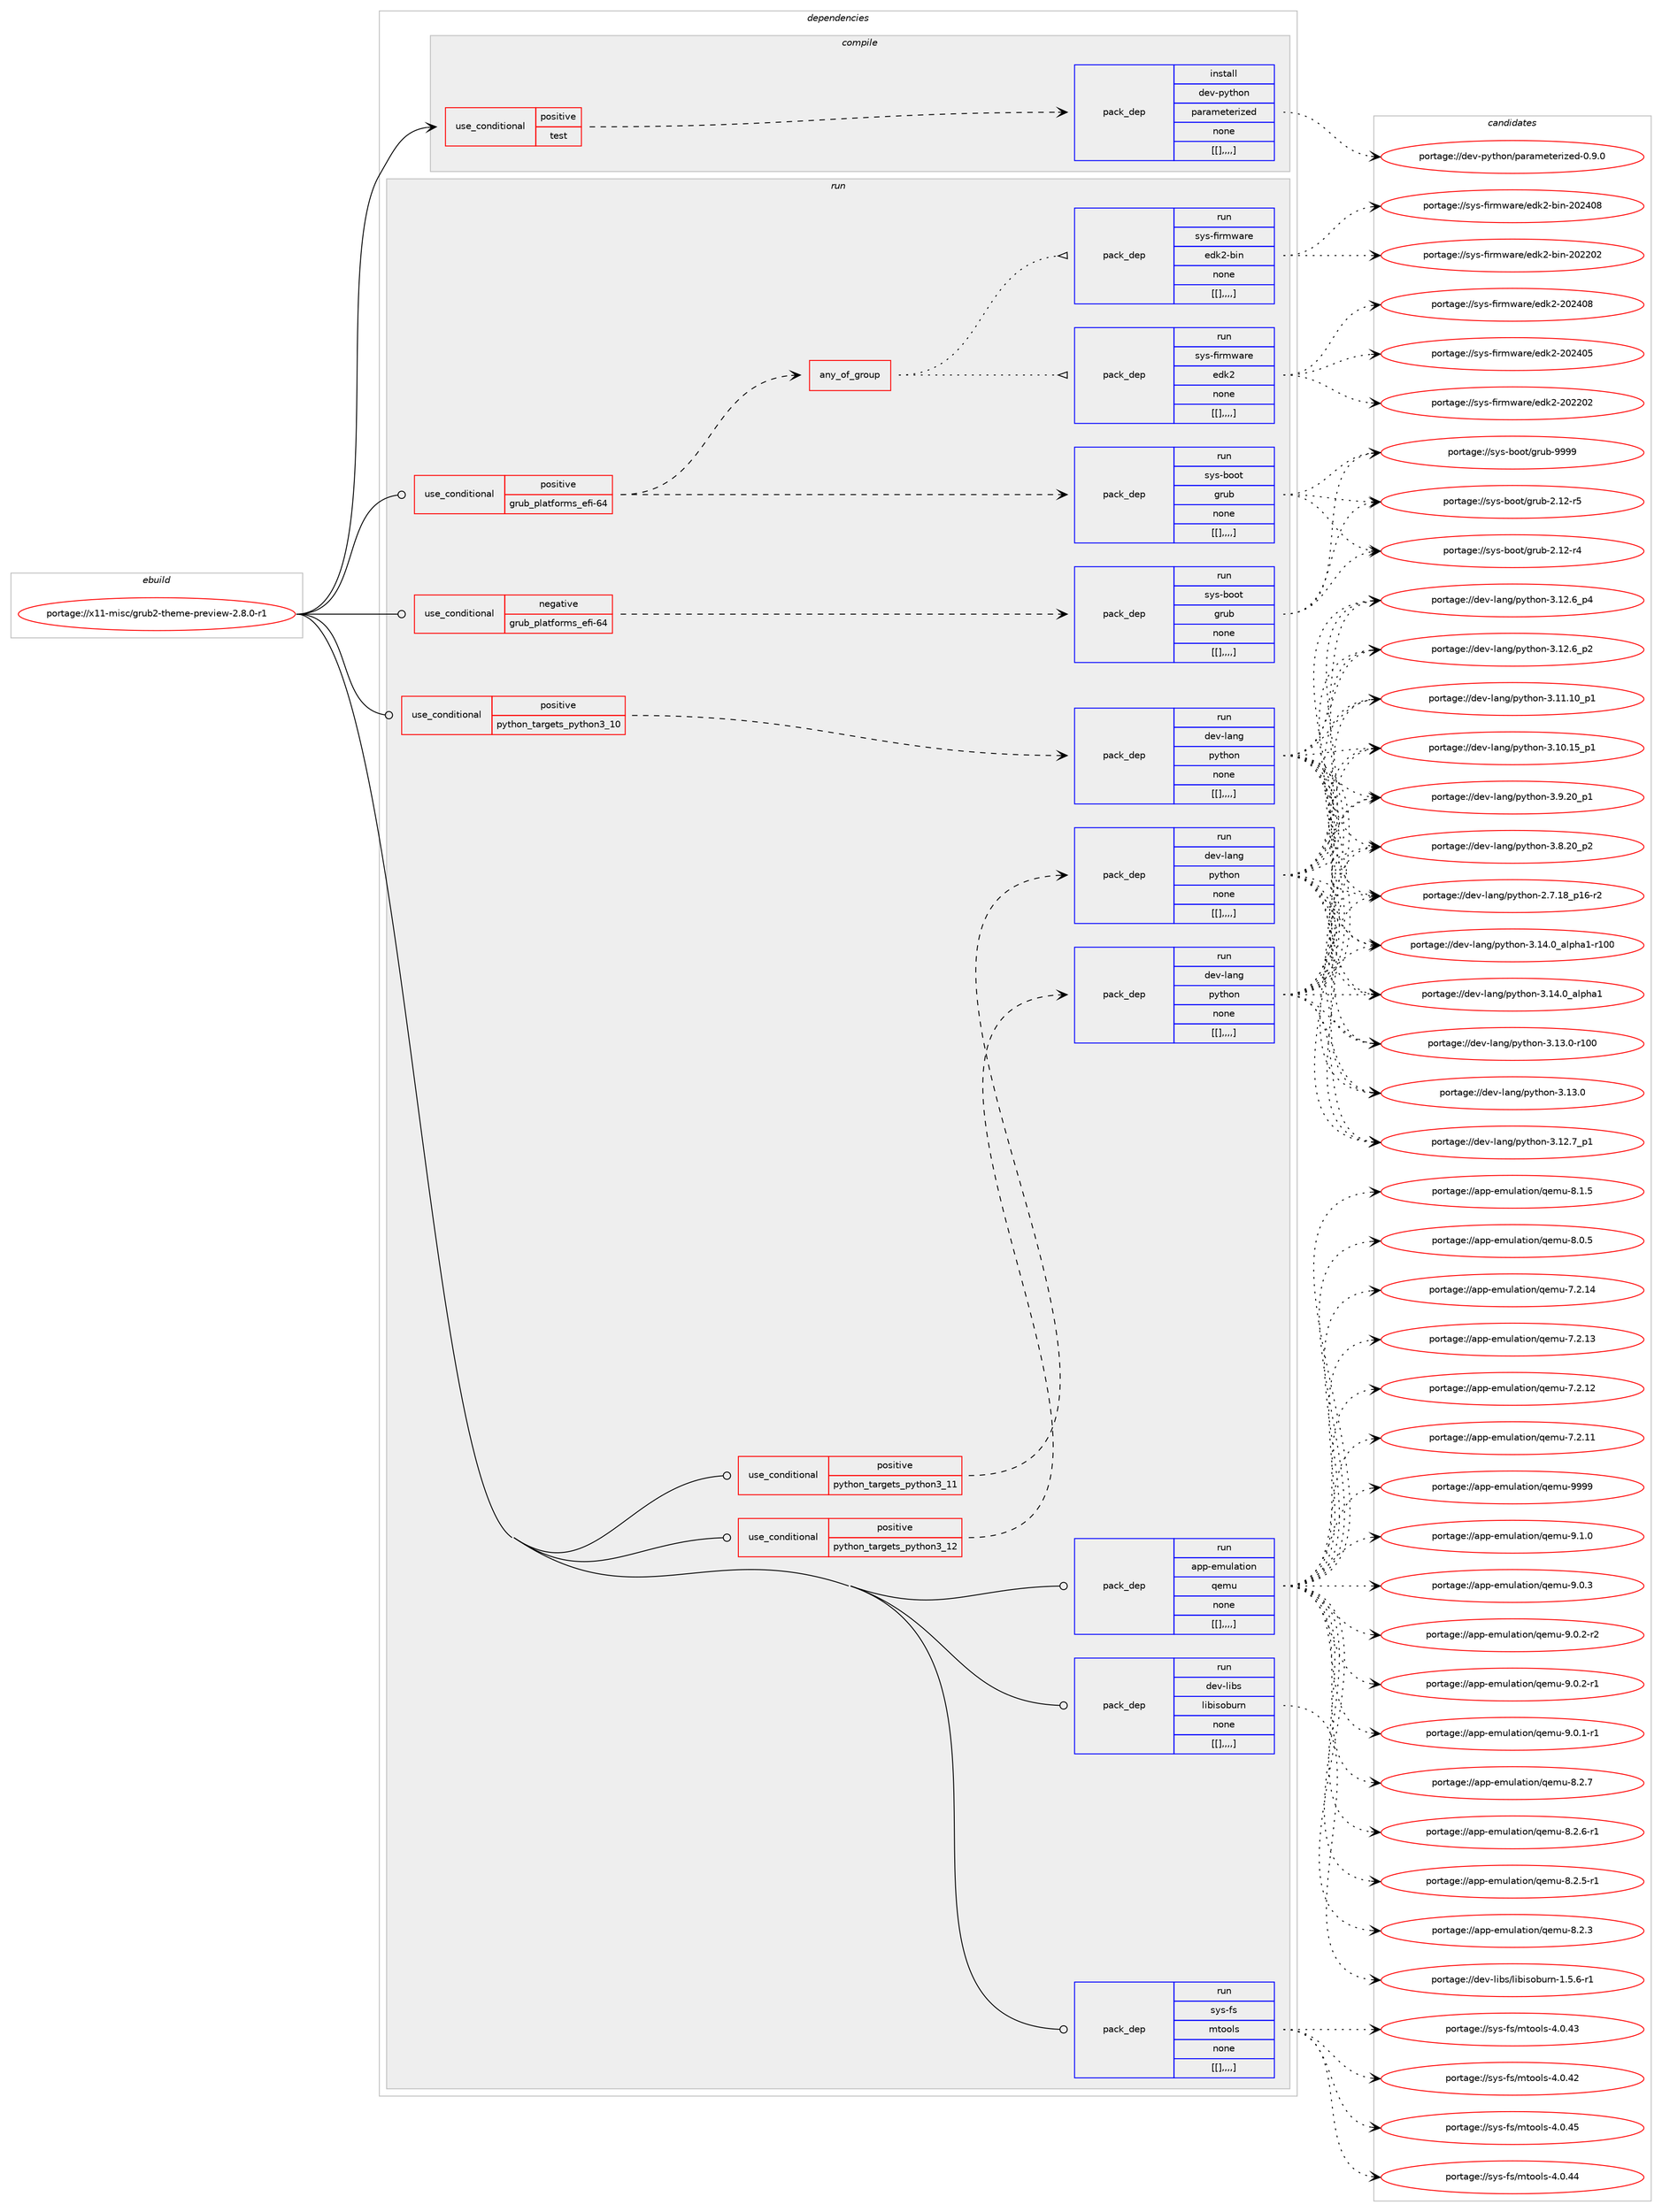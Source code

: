 digraph prolog {

# *************
# Graph options
# *************

newrank=true;
concentrate=true;
compound=true;
graph [rankdir=LR,fontname=Helvetica,fontsize=10,ranksep=1.5];#, ranksep=2.5, nodesep=0.2];
edge  [arrowhead=vee];
node  [fontname=Helvetica,fontsize=10];

# **********
# The ebuild
# **********

subgraph cluster_leftcol {
color=gray;
label=<<i>ebuild</i>>;
id [label="portage://x11-misc/grub2-theme-preview-2.8.0-r1", color=red, width=4, href="../x11-misc/grub2-theme-preview-2.8.0-r1.svg"];
}

# ****************
# The dependencies
# ****************

subgraph cluster_midcol {
color=gray;
label=<<i>dependencies</i>>;
subgraph cluster_compile {
fillcolor="#eeeeee";
style=filled;
label=<<i>compile</i>>;
subgraph cond129471 {
dependency485027 [label=<<TABLE BORDER="0" CELLBORDER="1" CELLSPACING="0" CELLPADDING="4"><TR><TD ROWSPAN="3" CELLPADDING="10">use_conditional</TD></TR><TR><TD>positive</TD></TR><TR><TD>test</TD></TR></TABLE>>, shape=none, color=red];
subgraph pack351907 {
dependency485059 [label=<<TABLE BORDER="0" CELLBORDER="1" CELLSPACING="0" CELLPADDING="4" WIDTH="220"><TR><TD ROWSPAN="6" CELLPADDING="30">pack_dep</TD></TR><TR><TD WIDTH="110">install</TD></TR><TR><TD>dev-python</TD></TR><TR><TD>parameterized</TD></TR><TR><TD>none</TD></TR><TR><TD>[[],,,,]</TD></TR></TABLE>>, shape=none, color=blue];
}
dependency485027:e -> dependency485059:w [weight=20,style="dashed",arrowhead="vee"];
}
id:e -> dependency485027:w [weight=20,style="solid",arrowhead="vee"];
}
subgraph cluster_compileandrun {
fillcolor="#eeeeee";
style=filled;
label=<<i>compile and run</i>>;
}
subgraph cluster_run {
fillcolor="#eeeeee";
style=filled;
label=<<i>run</i>>;
subgraph cond129494 {
dependency485165 [label=<<TABLE BORDER="0" CELLBORDER="1" CELLSPACING="0" CELLPADDING="4"><TR><TD ROWSPAN="3" CELLPADDING="10">use_conditional</TD></TR><TR><TD>negative</TD></TR><TR><TD>grub_platforms_efi-64</TD></TR></TABLE>>, shape=none, color=red];
subgraph pack352035 {
dependency485186 [label=<<TABLE BORDER="0" CELLBORDER="1" CELLSPACING="0" CELLPADDING="4" WIDTH="220"><TR><TD ROWSPAN="6" CELLPADDING="30">pack_dep</TD></TR><TR><TD WIDTH="110">run</TD></TR><TR><TD>sys-boot</TD></TR><TR><TD>grub</TD></TR><TR><TD>none</TD></TR><TR><TD>[[],,,,]</TD></TR></TABLE>>, shape=none, color=blue];
}
dependency485165:e -> dependency485186:w [weight=20,style="dashed",arrowhead="vee"];
}
id:e -> dependency485165:w [weight=20,style="solid",arrowhead="odot"];
subgraph cond129499 {
dependency485219 [label=<<TABLE BORDER="0" CELLBORDER="1" CELLSPACING="0" CELLPADDING="4"><TR><TD ROWSPAN="3" CELLPADDING="10">use_conditional</TD></TR><TR><TD>positive</TD></TR><TR><TD>grub_platforms_efi-64</TD></TR></TABLE>>, shape=none, color=red];
subgraph pack352072 {
dependency485293 [label=<<TABLE BORDER="0" CELLBORDER="1" CELLSPACING="0" CELLPADDING="4" WIDTH="220"><TR><TD ROWSPAN="6" CELLPADDING="30">pack_dep</TD></TR><TR><TD WIDTH="110">run</TD></TR><TR><TD>sys-boot</TD></TR><TR><TD>grub</TD></TR><TR><TD>none</TD></TR><TR><TD>[[],,,,]</TD></TR></TABLE>>, shape=none, color=blue];
}
dependency485219:e -> dependency485293:w [weight=20,style="dashed",arrowhead="vee"];
subgraph any3429 {
dependency485329 [label=<<TABLE BORDER="0" CELLBORDER="1" CELLSPACING="0" CELLPADDING="4"><TR><TD CELLPADDING="10">any_of_group</TD></TR></TABLE>>, shape=none, color=red];subgraph pack352169 {
dependency485351 [label=<<TABLE BORDER="0" CELLBORDER="1" CELLSPACING="0" CELLPADDING="4" WIDTH="220"><TR><TD ROWSPAN="6" CELLPADDING="30">pack_dep</TD></TR><TR><TD WIDTH="110">run</TD></TR><TR><TD>sys-firmware</TD></TR><TR><TD>edk2</TD></TR><TR><TD>none</TD></TR><TR><TD>[[],,,,]</TD></TR></TABLE>>, shape=none, color=blue];
}
dependency485329:e -> dependency485351:w [weight=20,style="dotted",arrowhead="oinv"];
subgraph pack352183 {
dependency485371 [label=<<TABLE BORDER="0" CELLBORDER="1" CELLSPACING="0" CELLPADDING="4" WIDTH="220"><TR><TD ROWSPAN="6" CELLPADDING="30">pack_dep</TD></TR><TR><TD WIDTH="110">run</TD></TR><TR><TD>sys-firmware</TD></TR><TR><TD>edk2-bin</TD></TR><TR><TD>none</TD></TR><TR><TD>[[],,,,]</TD></TR></TABLE>>, shape=none, color=blue];
}
dependency485329:e -> dependency485371:w [weight=20,style="dotted",arrowhead="oinv"];
}
dependency485219:e -> dependency485329:w [weight=20,style="dashed",arrowhead="vee"];
}
id:e -> dependency485219:w [weight=20,style="solid",arrowhead="odot"];
subgraph cond129524 {
dependency485377 [label=<<TABLE BORDER="0" CELLBORDER="1" CELLSPACING="0" CELLPADDING="4"><TR><TD ROWSPAN="3" CELLPADDING="10">use_conditional</TD></TR><TR><TD>positive</TD></TR><TR><TD>python_targets_python3_10</TD></TR></TABLE>>, shape=none, color=red];
subgraph pack352243 {
dependency485432 [label=<<TABLE BORDER="0" CELLBORDER="1" CELLSPACING="0" CELLPADDING="4" WIDTH="220"><TR><TD ROWSPAN="6" CELLPADDING="30">pack_dep</TD></TR><TR><TD WIDTH="110">run</TD></TR><TR><TD>dev-lang</TD></TR><TR><TD>python</TD></TR><TR><TD>none</TD></TR><TR><TD>[[],,,,]</TD></TR></TABLE>>, shape=none, color=blue];
}
dependency485377:e -> dependency485432:w [weight=20,style="dashed",arrowhead="vee"];
}
id:e -> dependency485377:w [weight=20,style="solid",arrowhead="odot"];
subgraph cond129534 {
dependency485450 [label=<<TABLE BORDER="0" CELLBORDER="1" CELLSPACING="0" CELLPADDING="4"><TR><TD ROWSPAN="3" CELLPADDING="10">use_conditional</TD></TR><TR><TD>positive</TD></TR><TR><TD>python_targets_python3_11</TD></TR></TABLE>>, shape=none, color=red];
subgraph pack352267 {
dependency485466 [label=<<TABLE BORDER="0" CELLBORDER="1" CELLSPACING="0" CELLPADDING="4" WIDTH="220"><TR><TD ROWSPAN="6" CELLPADDING="30">pack_dep</TD></TR><TR><TD WIDTH="110">run</TD></TR><TR><TD>dev-lang</TD></TR><TR><TD>python</TD></TR><TR><TD>none</TD></TR><TR><TD>[[],,,,]</TD></TR></TABLE>>, shape=none, color=blue];
}
dependency485450:e -> dependency485466:w [weight=20,style="dashed",arrowhead="vee"];
}
id:e -> dependency485450:w [weight=20,style="solid",arrowhead="odot"];
subgraph cond129548 {
dependency485504 [label=<<TABLE BORDER="0" CELLBORDER="1" CELLSPACING="0" CELLPADDING="4"><TR><TD ROWSPAN="3" CELLPADDING="10">use_conditional</TD></TR><TR><TD>positive</TD></TR><TR><TD>python_targets_python3_12</TD></TR></TABLE>>, shape=none, color=red];
subgraph pack352296 {
dependency485561 [label=<<TABLE BORDER="0" CELLBORDER="1" CELLSPACING="0" CELLPADDING="4" WIDTH="220"><TR><TD ROWSPAN="6" CELLPADDING="30">pack_dep</TD></TR><TR><TD WIDTH="110">run</TD></TR><TR><TD>dev-lang</TD></TR><TR><TD>python</TD></TR><TR><TD>none</TD></TR><TR><TD>[[],,,,]</TD></TR></TABLE>>, shape=none, color=blue];
}
dependency485504:e -> dependency485561:w [weight=20,style="dashed",arrowhead="vee"];
}
id:e -> dependency485504:w [weight=20,style="solid",arrowhead="odot"];
subgraph pack352341 {
dependency485584 [label=<<TABLE BORDER="0" CELLBORDER="1" CELLSPACING="0" CELLPADDING="4" WIDTH="220"><TR><TD ROWSPAN="6" CELLPADDING="30">pack_dep</TD></TR><TR><TD WIDTH="110">run</TD></TR><TR><TD>app-emulation</TD></TR><TR><TD>qemu</TD></TR><TR><TD>none</TD></TR><TR><TD>[[],,,,]</TD></TR></TABLE>>, shape=none, color=blue];
}
id:e -> dependency485584:w [weight=20,style="solid",arrowhead="odot"];
subgraph pack352389 {
dependency485661 [label=<<TABLE BORDER="0" CELLBORDER="1" CELLSPACING="0" CELLPADDING="4" WIDTH="220"><TR><TD ROWSPAN="6" CELLPADDING="30">pack_dep</TD></TR><TR><TD WIDTH="110">run</TD></TR><TR><TD>dev-libs</TD></TR><TR><TD>libisoburn</TD></TR><TR><TD>none</TD></TR><TR><TD>[[],,,,]</TD></TR></TABLE>>, shape=none, color=blue];
}
id:e -> dependency485661:w [weight=20,style="solid",arrowhead="odot"];
subgraph pack352429 {
dependency485664 [label=<<TABLE BORDER="0" CELLBORDER="1" CELLSPACING="0" CELLPADDING="4" WIDTH="220"><TR><TD ROWSPAN="6" CELLPADDING="30">pack_dep</TD></TR><TR><TD WIDTH="110">run</TD></TR><TR><TD>sys-fs</TD></TR><TR><TD>mtools</TD></TR><TR><TD>none</TD></TR><TR><TD>[[],,,,]</TD></TR></TABLE>>, shape=none, color=blue];
}
id:e -> dependency485664:w [weight=20,style="solid",arrowhead="odot"];
}
}

# **************
# The candidates
# **************

subgraph cluster_choices {
rank=same;
color=gray;
label=<<i>candidates</i>>;

subgraph choice351833 {
color=black;
nodesep=1;
choice10010111845112121116104111110471129711497109101116101114105122101100454846574648 [label="portage://dev-python/parameterized-0.9.0", color=red, width=4,href="../dev-python/parameterized-0.9.0.svg"];
dependency485059:e -> choice10010111845112121116104111110471129711497109101116101114105122101100454846574648:w [style=dotted,weight="100"];
}
subgraph choice351860 {
color=black;
nodesep=1;
choice115121115459811111111647103114117984557575757 [label="portage://sys-boot/grub-9999", color=red, width=4,href="../sys-boot/grub-9999.svg"];
choice1151211154598111111116471031141179845504649504511453 [label="portage://sys-boot/grub-2.12-r5", color=red, width=4,href="../sys-boot/grub-2.12-r5.svg"];
choice1151211154598111111116471031141179845504649504511452 [label="portage://sys-boot/grub-2.12-r4", color=red, width=4,href="../sys-boot/grub-2.12-r4.svg"];
dependency485186:e -> choice115121115459811111111647103114117984557575757:w [style=dotted,weight="100"];
dependency485186:e -> choice1151211154598111111116471031141179845504649504511453:w [style=dotted,weight="100"];
dependency485186:e -> choice1151211154598111111116471031141179845504649504511452:w [style=dotted,weight="100"];
}
subgraph choice351863 {
color=black;
nodesep=1;
choice115121115459811111111647103114117984557575757 [label="portage://sys-boot/grub-9999", color=red, width=4,href="../sys-boot/grub-9999.svg"];
choice1151211154598111111116471031141179845504649504511453 [label="portage://sys-boot/grub-2.12-r5", color=red, width=4,href="../sys-boot/grub-2.12-r5.svg"];
choice1151211154598111111116471031141179845504649504511452 [label="portage://sys-boot/grub-2.12-r4", color=red, width=4,href="../sys-boot/grub-2.12-r4.svg"];
dependency485293:e -> choice115121115459811111111647103114117984557575757:w [style=dotted,weight="100"];
dependency485293:e -> choice1151211154598111111116471031141179845504649504511453:w [style=dotted,weight="100"];
dependency485293:e -> choice1151211154598111111116471031141179845504649504511452:w [style=dotted,weight="100"];
}
subgraph choice351874 {
color=black;
nodesep=1;
choice1151211154510210511410911997114101471011001075045504850524856 [label="portage://sys-firmware/edk2-202408", color=red, width=4,href="../sys-firmware/edk2-202408.svg"];
choice1151211154510210511410911997114101471011001075045504850524853 [label="portage://sys-firmware/edk2-202405", color=red, width=4,href="../sys-firmware/edk2-202405.svg"];
choice1151211154510210511410911997114101471011001075045504850504850 [label="portage://sys-firmware/edk2-202202", color=red, width=4,href="../sys-firmware/edk2-202202.svg"];
dependency485351:e -> choice1151211154510210511410911997114101471011001075045504850524856:w [style=dotted,weight="100"];
dependency485351:e -> choice1151211154510210511410911997114101471011001075045504850524853:w [style=dotted,weight="100"];
dependency485351:e -> choice1151211154510210511410911997114101471011001075045504850504850:w [style=dotted,weight="100"];
}
subgraph choice351924 {
color=black;
nodesep=1;
choice11512111545102105114109119971141014710110010750459810511045504850524856 [label="portage://sys-firmware/edk2-bin-202408", color=red, width=4,href="../sys-firmware/edk2-bin-202408.svg"];
choice11512111545102105114109119971141014710110010750459810511045504850504850 [label="portage://sys-firmware/edk2-bin-202202", color=red, width=4,href="../sys-firmware/edk2-bin-202202.svg"];
dependency485371:e -> choice11512111545102105114109119971141014710110010750459810511045504850524856:w [style=dotted,weight="100"];
dependency485371:e -> choice11512111545102105114109119971141014710110010750459810511045504850504850:w [style=dotted,weight="100"];
}
subgraph choice351939 {
color=black;
nodesep=1;
choice100101118451089711010347112121116104111110455146495246489597108112104974945114494848 [label="portage://dev-lang/python-3.14.0_alpha1-r100", color=red, width=4,href="../dev-lang/python-3.14.0_alpha1-r100.svg"];
choice1001011184510897110103471121211161041111104551464952464895971081121049749 [label="portage://dev-lang/python-3.14.0_alpha1", color=red, width=4,href="../dev-lang/python-3.14.0_alpha1.svg"];
choice1001011184510897110103471121211161041111104551464951464845114494848 [label="portage://dev-lang/python-3.13.0-r100", color=red, width=4,href="../dev-lang/python-3.13.0-r100.svg"];
choice10010111845108971101034711212111610411111045514649514648 [label="portage://dev-lang/python-3.13.0", color=red, width=4,href="../dev-lang/python-3.13.0.svg"];
choice100101118451089711010347112121116104111110455146495046559511249 [label="portage://dev-lang/python-3.12.7_p1", color=red, width=4,href="../dev-lang/python-3.12.7_p1.svg"];
choice100101118451089711010347112121116104111110455146495046549511252 [label="portage://dev-lang/python-3.12.6_p4", color=red, width=4,href="../dev-lang/python-3.12.6_p4.svg"];
choice100101118451089711010347112121116104111110455146495046549511250 [label="portage://dev-lang/python-3.12.6_p2", color=red, width=4,href="../dev-lang/python-3.12.6_p2.svg"];
choice10010111845108971101034711212111610411111045514649494649489511249 [label="portage://dev-lang/python-3.11.10_p1", color=red, width=4,href="../dev-lang/python-3.11.10_p1.svg"];
choice10010111845108971101034711212111610411111045514649484649539511249 [label="portage://dev-lang/python-3.10.15_p1", color=red, width=4,href="../dev-lang/python-3.10.15_p1.svg"];
choice100101118451089711010347112121116104111110455146574650489511249 [label="portage://dev-lang/python-3.9.20_p1", color=red, width=4,href="../dev-lang/python-3.9.20_p1.svg"];
choice100101118451089711010347112121116104111110455146564650489511250 [label="portage://dev-lang/python-3.8.20_p2", color=red, width=4,href="../dev-lang/python-3.8.20_p2.svg"];
choice100101118451089711010347112121116104111110455046554649569511249544511450 [label="portage://dev-lang/python-2.7.18_p16-r2", color=red, width=4,href="../dev-lang/python-2.7.18_p16-r2.svg"];
dependency485432:e -> choice100101118451089711010347112121116104111110455146495246489597108112104974945114494848:w [style=dotted,weight="100"];
dependency485432:e -> choice1001011184510897110103471121211161041111104551464952464895971081121049749:w [style=dotted,weight="100"];
dependency485432:e -> choice1001011184510897110103471121211161041111104551464951464845114494848:w [style=dotted,weight="100"];
dependency485432:e -> choice10010111845108971101034711212111610411111045514649514648:w [style=dotted,weight="100"];
dependency485432:e -> choice100101118451089711010347112121116104111110455146495046559511249:w [style=dotted,weight="100"];
dependency485432:e -> choice100101118451089711010347112121116104111110455146495046549511252:w [style=dotted,weight="100"];
dependency485432:e -> choice100101118451089711010347112121116104111110455146495046549511250:w [style=dotted,weight="100"];
dependency485432:e -> choice10010111845108971101034711212111610411111045514649494649489511249:w [style=dotted,weight="100"];
dependency485432:e -> choice10010111845108971101034711212111610411111045514649484649539511249:w [style=dotted,weight="100"];
dependency485432:e -> choice100101118451089711010347112121116104111110455146574650489511249:w [style=dotted,weight="100"];
dependency485432:e -> choice100101118451089711010347112121116104111110455146564650489511250:w [style=dotted,weight="100"];
dependency485432:e -> choice100101118451089711010347112121116104111110455046554649569511249544511450:w [style=dotted,weight="100"];
}
subgraph choice351944 {
color=black;
nodesep=1;
choice100101118451089711010347112121116104111110455146495246489597108112104974945114494848 [label="portage://dev-lang/python-3.14.0_alpha1-r100", color=red, width=4,href="../dev-lang/python-3.14.0_alpha1-r100.svg"];
choice1001011184510897110103471121211161041111104551464952464895971081121049749 [label="portage://dev-lang/python-3.14.0_alpha1", color=red, width=4,href="../dev-lang/python-3.14.0_alpha1.svg"];
choice1001011184510897110103471121211161041111104551464951464845114494848 [label="portage://dev-lang/python-3.13.0-r100", color=red, width=4,href="../dev-lang/python-3.13.0-r100.svg"];
choice10010111845108971101034711212111610411111045514649514648 [label="portage://dev-lang/python-3.13.0", color=red, width=4,href="../dev-lang/python-3.13.0.svg"];
choice100101118451089711010347112121116104111110455146495046559511249 [label="portage://dev-lang/python-3.12.7_p1", color=red, width=4,href="../dev-lang/python-3.12.7_p1.svg"];
choice100101118451089711010347112121116104111110455146495046549511252 [label="portage://dev-lang/python-3.12.6_p4", color=red, width=4,href="../dev-lang/python-3.12.6_p4.svg"];
choice100101118451089711010347112121116104111110455146495046549511250 [label="portage://dev-lang/python-3.12.6_p2", color=red, width=4,href="../dev-lang/python-3.12.6_p2.svg"];
choice10010111845108971101034711212111610411111045514649494649489511249 [label="portage://dev-lang/python-3.11.10_p1", color=red, width=4,href="../dev-lang/python-3.11.10_p1.svg"];
choice10010111845108971101034711212111610411111045514649484649539511249 [label="portage://dev-lang/python-3.10.15_p1", color=red, width=4,href="../dev-lang/python-3.10.15_p1.svg"];
choice100101118451089711010347112121116104111110455146574650489511249 [label="portage://dev-lang/python-3.9.20_p1", color=red, width=4,href="../dev-lang/python-3.9.20_p1.svg"];
choice100101118451089711010347112121116104111110455146564650489511250 [label="portage://dev-lang/python-3.8.20_p2", color=red, width=4,href="../dev-lang/python-3.8.20_p2.svg"];
choice100101118451089711010347112121116104111110455046554649569511249544511450 [label="portage://dev-lang/python-2.7.18_p16-r2", color=red, width=4,href="../dev-lang/python-2.7.18_p16-r2.svg"];
dependency485466:e -> choice100101118451089711010347112121116104111110455146495246489597108112104974945114494848:w [style=dotted,weight="100"];
dependency485466:e -> choice1001011184510897110103471121211161041111104551464952464895971081121049749:w [style=dotted,weight="100"];
dependency485466:e -> choice1001011184510897110103471121211161041111104551464951464845114494848:w [style=dotted,weight="100"];
dependency485466:e -> choice10010111845108971101034711212111610411111045514649514648:w [style=dotted,weight="100"];
dependency485466:e -> choice100101118451089711010347112121116104111110455146495046559511249:w [style=dotted,weight="100"];
dependency485466:e -> choice100101118451089711010347112121116104111110455146495046549511252:w [style=dotted,weight="100"];
dependency485466:e -> choice100101118451089711010347112121116104111110455146495046549511250:w [style=dotted,weight="100"];
dependency485466:e -> choice10010111845108971101034711212111610411111045514649494649489511249:w [style=dotted,weight="100"];
dependency485466:e -> choice10010111845108971101034711212111610411111045514649484649539511249:w [style=dotted,weight="100"];
dependency485466:e -> choice100101118451089711010347112121116104111110455146574650489511249:w [style=dotted,weight="100"];
dependency485466:e -> choice100101118451089711010347112121116104111110455146564650489511250:w [style=dotted,weight="100"];
dependency485466:e -> choice100101118451089711010347112121116104111110455046554649569511249544511450:w [style=dotted,weight="100"];
}
subgraph choice351962 {
color=black;
nodesep=1;
choice100101118451089711010347112121116104111110455146495246489597108112104974945114494848 [label="portage://dev-lang/python-3.14.0_alpha1-r100", color=red, width=4,href="../dev-lang/python-3.14.0_alpha1-r100.svg"];
choice1001011184510897110103471121211161041111104551464952464895971081121049749 [label="portage://dev-lang/python-3.14.0_alpha1", color=red, width=4,href="../dev-lang/python-3.14.0_alpha1.svg"];
choice1001011184510897110103471121211161041111104551464951464845114494848 [label="portage://dev-lang/python-3.13.0-r100", color=red, width=4,href="../dev-lang/python-3.13.0-r100.svg"];
choice10010111845108971101034711212111610411111045514649514648 [label="portage://dev-lang/python-3.13.0", color=red, width=4,href="../dev-lang/python-3.13.0.svg"];
choice100101118451089711010347112121116104111110455146495046559511249 [label="portage://dev-lang/python-3.12.7_p1", color=red, width=4,href="../dev-lang/python-3.12.7_p1.svg"];
choice100101118451089711010347112121116104111110455146495046549511252 [label="portage://dev-lang/python-3.12.6_p4", color=red, width=4,href="../dev-lang/python-3.12.6_p4.svg"];
choice100101118451089711010347112121116104111110455146495046549511250 [label="portage://dev-lang/python-3.12.6_p2", color=red, width=4,href="../dev-lang/python-3.12.6_p2.svg"];
choice10010111845108971101034711212111610411111045514649494649489511249 [label="portage://dev-lang/python-3.11.10_p1", color=red, width=4,href="../dev-lang/python-3.11.10_p1.svg"];
choice10010111845108971101034711212111610411111045514649484649539511249 [label="portage://dev-lang/python-3.10.15_p1", color=red, width=4,href="../dev-lang/python-3.10.15_p1.svg"];
choice100101118451089711010347112121116104111110455146574650489511249 [label="portage://dev-lang/python-3.9.20_p1", color=red, width=4,href="../dev-lang/python-3.9.20_p1.svg"];
choice100101118451089711010347112121116104111110455146564650489511250 [label="portage://dev-lang/python-3.8.20_p2", color=red, width=4,href="../dev-lang/python-3.8.20_p2.svg"];
choice100101118451089711010347112121116104111110455046554649569511249544511450 [label="portage://dev-lang/python-2.7.18_p16-r2", color=red, width=4,href="../dev-lang/python-2.7.18_p16-r2.svg"];
dependency485561:e -> choice100101118451089711010347112121116104111110455146495246489597108112104974945114494848:w [style=dotted,weight="100"];
dependency485561:e -> choice1001011184510897110103471121211161041111104551464952464895971081121049749:w [style=dotted,weight="100"];
dependency485561:e -> choice1001011184510897110103471121211161041111104551464951464845114494848:w [style=dotted,weight="100"];
dependency485561:e -> choice10010111845108971101034711212111610411111045514649514648:w [style=dotted,weight="100"];
dependency485561:e -> choice100101118451089711010347112121116104111110455146495046559511249:w [style=dotted,weight="100"];
dependency485561:e -> choice100101118451089711010347112121116104111110455146495046549511252:w [style=dotted,weight="100"];
dependency485561:e -> choice100101118451089711010347112121116104111110455146495046549511250:w [style=dotted,weight="100"];
dependency485561:e -> choice10010111845108971101034711212111610411111045514649494649489511249:w [style=dotted,weight="100"];
dependency485561:e -> choice10010111845108971101034711212111610411111045514649484649539511249:w [style=dotted,weight="100"];
dependency485561:e -> choice100101118451089711010347112121116104111110455146574650489511249:w [style=dotted,weight="100"];
dependency485561:e -> choice100101118451089711010347112121116104111110455146564650489511250:w [style=dotted,weight="100"];
dependency485561:e -> choice100101118451089711010347112121116104111110455046554649569511249544511450:w [style=dotted,weight="100"];
}
subgraph choice351988 {
color=black;
nodesep=1;
choice971121124510110911710897116105111110471131011091174557575757 [label="portage://app-emulation/qemu-9999", color=red, width=4,href="../app-emulation/qemu-9999.svg"];
choice97112112451011091171089711610511111047113101109117455746494648 [label="portage://app-emulation/qemu-9.1.0", color=red, width=4,href="../app-emulation/qemu-9.1.0.svg"];
choice97112112451011091171089711610511111047113101109117455746484651 [label="portage://app-emulation/qemu-9.0.3", color=red, width=4,href="../app-emulation/qemu-9.0.3.svg"];
choice971121124510110911710897116105111110471131011091174557464846504511450 [label="portage://app-emulation/qemu-9.0.2-r2", color=red, width=4,href="../app-emulation/qemu-9.0.2-r2.svg"];
choice971121124510110911710897116105111110471131011091174557464846504511449 [label="portage://app-emulation/qemu-9.0.2-r1", color=red, width=4,href="../app-emulation/qemu-9.0.2-r1.svg"];
choice971121124510110911710897116105111110471131011091174557464846494511449 [label="portage://app-emulation/qemu-9.0.1-r1", color=red, width=4,href="../app-emulation/qemu-9.0.1-r1.svg"];
choice97112112451011091171089711610511111047113101109117455646504655 [label="portage://app-emulation/qemu-8.2.7", color=red, width=4,href="../app-emulation/qemu-8.2.7.svg"];
choice971121124510110911710897116105111110471131011091174556465046544511449 [label="portage://app-emulation/qemu-8.2.6-r1", color=red, width=4,href="../app-emulation/qemu-8.2.6-r1.svg"];
choice971121124510110911710897116105111110471131011091174556465046534511449 [label="portage://app-emulation/qemu-8.2.5-r1", color=red, width=4,href="../app-emulation/qemu-8.2.5-r1.svg"];
choice97112112451011091171089711610511111047113101109117455646504651 [label="portage://app-emulation/qemu-8.2.3", color=red, width=4,href="../app-emulation/qemu-8.2.3.svg"];
choice97112112451011091171089711610511111047113101109117455646494653 [label="portage://app-emulation/qemu-8.1.5", color=red, width=4,href="../app-emulation/qemu-8.1.5.svg"];
choice97112112451011091171089711610511111047113101109117455646484653 [label="portage://app-emulation/qemu-8.0.5", color=red, width=4,href="../app-emulation/qemu-8.0.5.svg"];
choice9711211245101109117108971161051111104711310110911745554650464952 [label="portage://app-emulation/qemu-7.2.14", color=red, width=4,href="../app-emulation/qemu-7.2.14.svg"];
choice9711211245101109117108971161051111104711310110911745554650464951 [label="portage://app-emulation/qemu-7.2.13", color=red, width=4,href="../app-emulation/qemu-7.2.13.svg"];
choice9711211245101109117108971161051111104711310110911745554650464950 [label="portage://app-emulation/qemu-7.2.12", color=red, width=4,href="../app-emulation/qemu-7.2.12.svg"];
choice9711211245101109117108971161051111104711310110911745554650464949 [label="portage://app-emulation/qemu-7.2.11", color=red, width=4,href="../app-emulation/qemu-7.2.11.svg"];
dependency485584:e -> choice971121124510110911710897116105111110471131011091174557575757:w [style=dotted,weight="100"];
dependency485584:e -> choice97112112451011091171089711610511111047113101109117455746494648:w [style=dotted,weight="100"];
dependency485584:e -> choice97112112451011091171089711610511111047113101109117455746484651:w [style=dotted,weight="100"];
dependency485584:e -> choice971121124510110911710897116105111110471131011091174557464846504511450:w [style=dotted,weight="100"];
dependency485584:e -> choice971121124510110911710897116105111110471131011091174557464846504511449:w [style=dotted,weight="100"];
dependency485584:e -> choice971121124510110911710897116105111110471131011091174557464846494511449:w [style=dotted,weight="100"];
dependency485584:e -> choice97112112451011091171089711610511111047113101109117455646504655:w [style=dotted,weight="100"];
dependency485584:e -> choice971121124510110911710897116105111110471131011091174556465046544511449:w [style=dotted,weight="100"];
dependency485584:e -> choice971121124510110911710897116105111110471131011091174556465046534511449:w [style=dotted,weight="100"];
dependency485584:e -> choice97112112451011091171089711610511111047113101109117455646504651:w [style=dotted,weight="100"];
dependency485584:e -> choice97112112451011091171089711610511111047113101109117455646494653:w [style=dotted,weight="100"];
dependency485584:e -> choice97112112451011091171089711610511111047113101109117455646484653:w [style=dotted,weight="100"];
dependency485584:e -> choice9711211245101109117108971161051111104711310110911745554650464952:w [style=dotted,weight="100"];
dependency485584:e -> choice9711211245101109117108971161051111104711310110911745554650464951:w [style=dotted,weight="100"];
dependency485584:e -> choice9711211245101109117108971161051111104711310110911745554650464950:w [style=dotted,weight="100"];
dependency485584:e -> choice9711211245101109117108971161051111104711310110911745554650464949:w [style=dotted,weight="100"];
}
subgraph choice352062 {
color=black;
nodesep=1;
choice10010111845108105981154710810598105115111981171141104549465346544511449 [label="portage://dev-libs/libisoburn-1.5.6-r1", color=red, width=4,href="../dev-libs/libisoburn-1.5.6-r1.svg"];
dependency485661:e -> choice10010111845108105981154710810598105115111981171141104549465346544511449:w [style=dotted,weight="100"];
}
subgraph choice352064 {
color=black;
nodesep=1;
choice115121115451021154710911611111110811545524648465253 [label="portage://sys-fs/mtools-4.0.45", color=red, width=4,href="../sys-fs/mtools-4.0.45.svg"];
choice115121115451021154710911611111110811545524648465252 [label="portage://sys-fs/mtools-4.0.44", color=red, width=4,href="../sys-fs/mtools-4.0.44.svg"];
choice115121115451021154710911611111110811545524648465251 [label="portage://sys-fs/mtools-4.0.43", color=red, width=4,href="../sys-fs/mtools-4.0.43.svg"];
choice115121115451021154710911611111110811545524648465250 [label="portage://sys-fs/mtools-4.0.42", color=red, width=4,href="../sys-fs/mtools-4.0.42.svg"];
dependency485664:e -> choice115121115451021154710911611111110811545524648465253:w [style=dotted,weight="100"];
dependency485664:e -> choice115121115451021154710911611111110811545524648465252:w [style=dotted,weight="100"];
dependency485664:e -> choice115121115451021154710911611111110811545524648465251:w [style=dotted,weight="100"];
dependency485664:e -> choice115121115451021154710911611111110811545524648465250:w [style=dotted,weight="100"];
}
}

}
